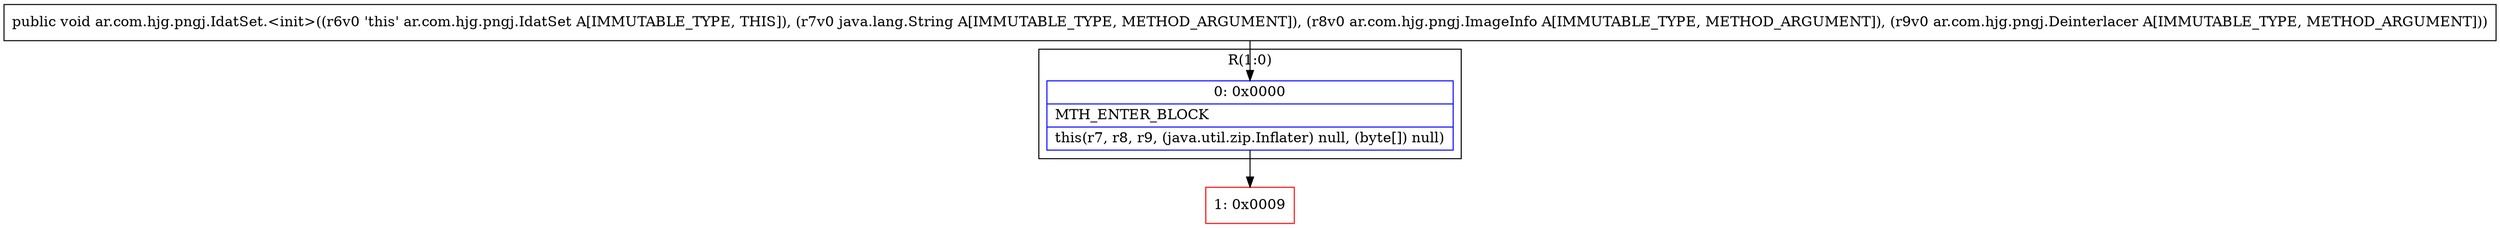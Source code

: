digraph "CFG forar.com.hjg.pngj.IdatSet.\<init\>(Ljava\/lang\/String;Lar\/com\/hjg\/pngj\/ImageInfo;Lar\/com\/hjg\/pngj\/Deinterlacer;)V" {
subgraph cluster_Region_1408291524 {
label = "R(1:0)";
node [shape=record,color=blue];
Node_0 [shape=record,label="{0\:\ 0x0000|MTH_ENTER_BLOCK\l|this(r7, r8, r9, (java.util.zip.Inflater) null, (byte[]) null)\l}"];
}
Node_1 [shape=record,color=red,label="{1\:\ 0x0009}"];
MethodNode[shape=record,label="{public void ar.com.hjg.pngj.IdatSet.\<init\>((r6v0 'this' ar.com.hjg.pngj.IdatSet A[IMMUTABLE_TYPE, THIS]), (r7v0 java.lang.String A[IMMUTABLE_TYPE, METHOD_ARGUMENT]), (r8v0 ar.com.hjg.pngj.ImageInfo A[IMMUTABLE_TYPE, METHOD_ARGUMENT]), (r9v0 ar.com.hjg.pngj.Deinterlacer A[IMMUTABLE_TYPE, METHOD_ARGUMENT])) }"];
MethodNode -> Node_0;
Node_0 -> Node_1;
}

